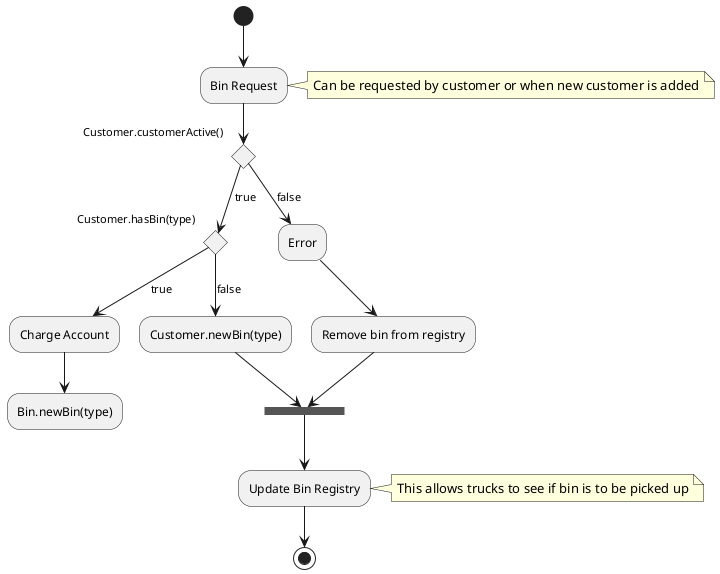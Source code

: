 @startuml

(*) --> "Bin Request"
note right: Can be requested by customer or when new customer is added

if "Customer.customerActive()" then 
    -->[true] If "Customer.hasBin(type)"
        -->[true] "Charge Account"
        --> "Bin.newBin(type)"
    else
        -->[false] "Customer.newBin(type)"
    EndIf
    --> ==s1==
else 
    -->[false] "Error"
    --> "Remove bin from registry"
    --> ==s1==
endif


--> "Update Bin Registry"
note right: This allows trucks to see if bin is to be picked up
--> (*)
@enduml